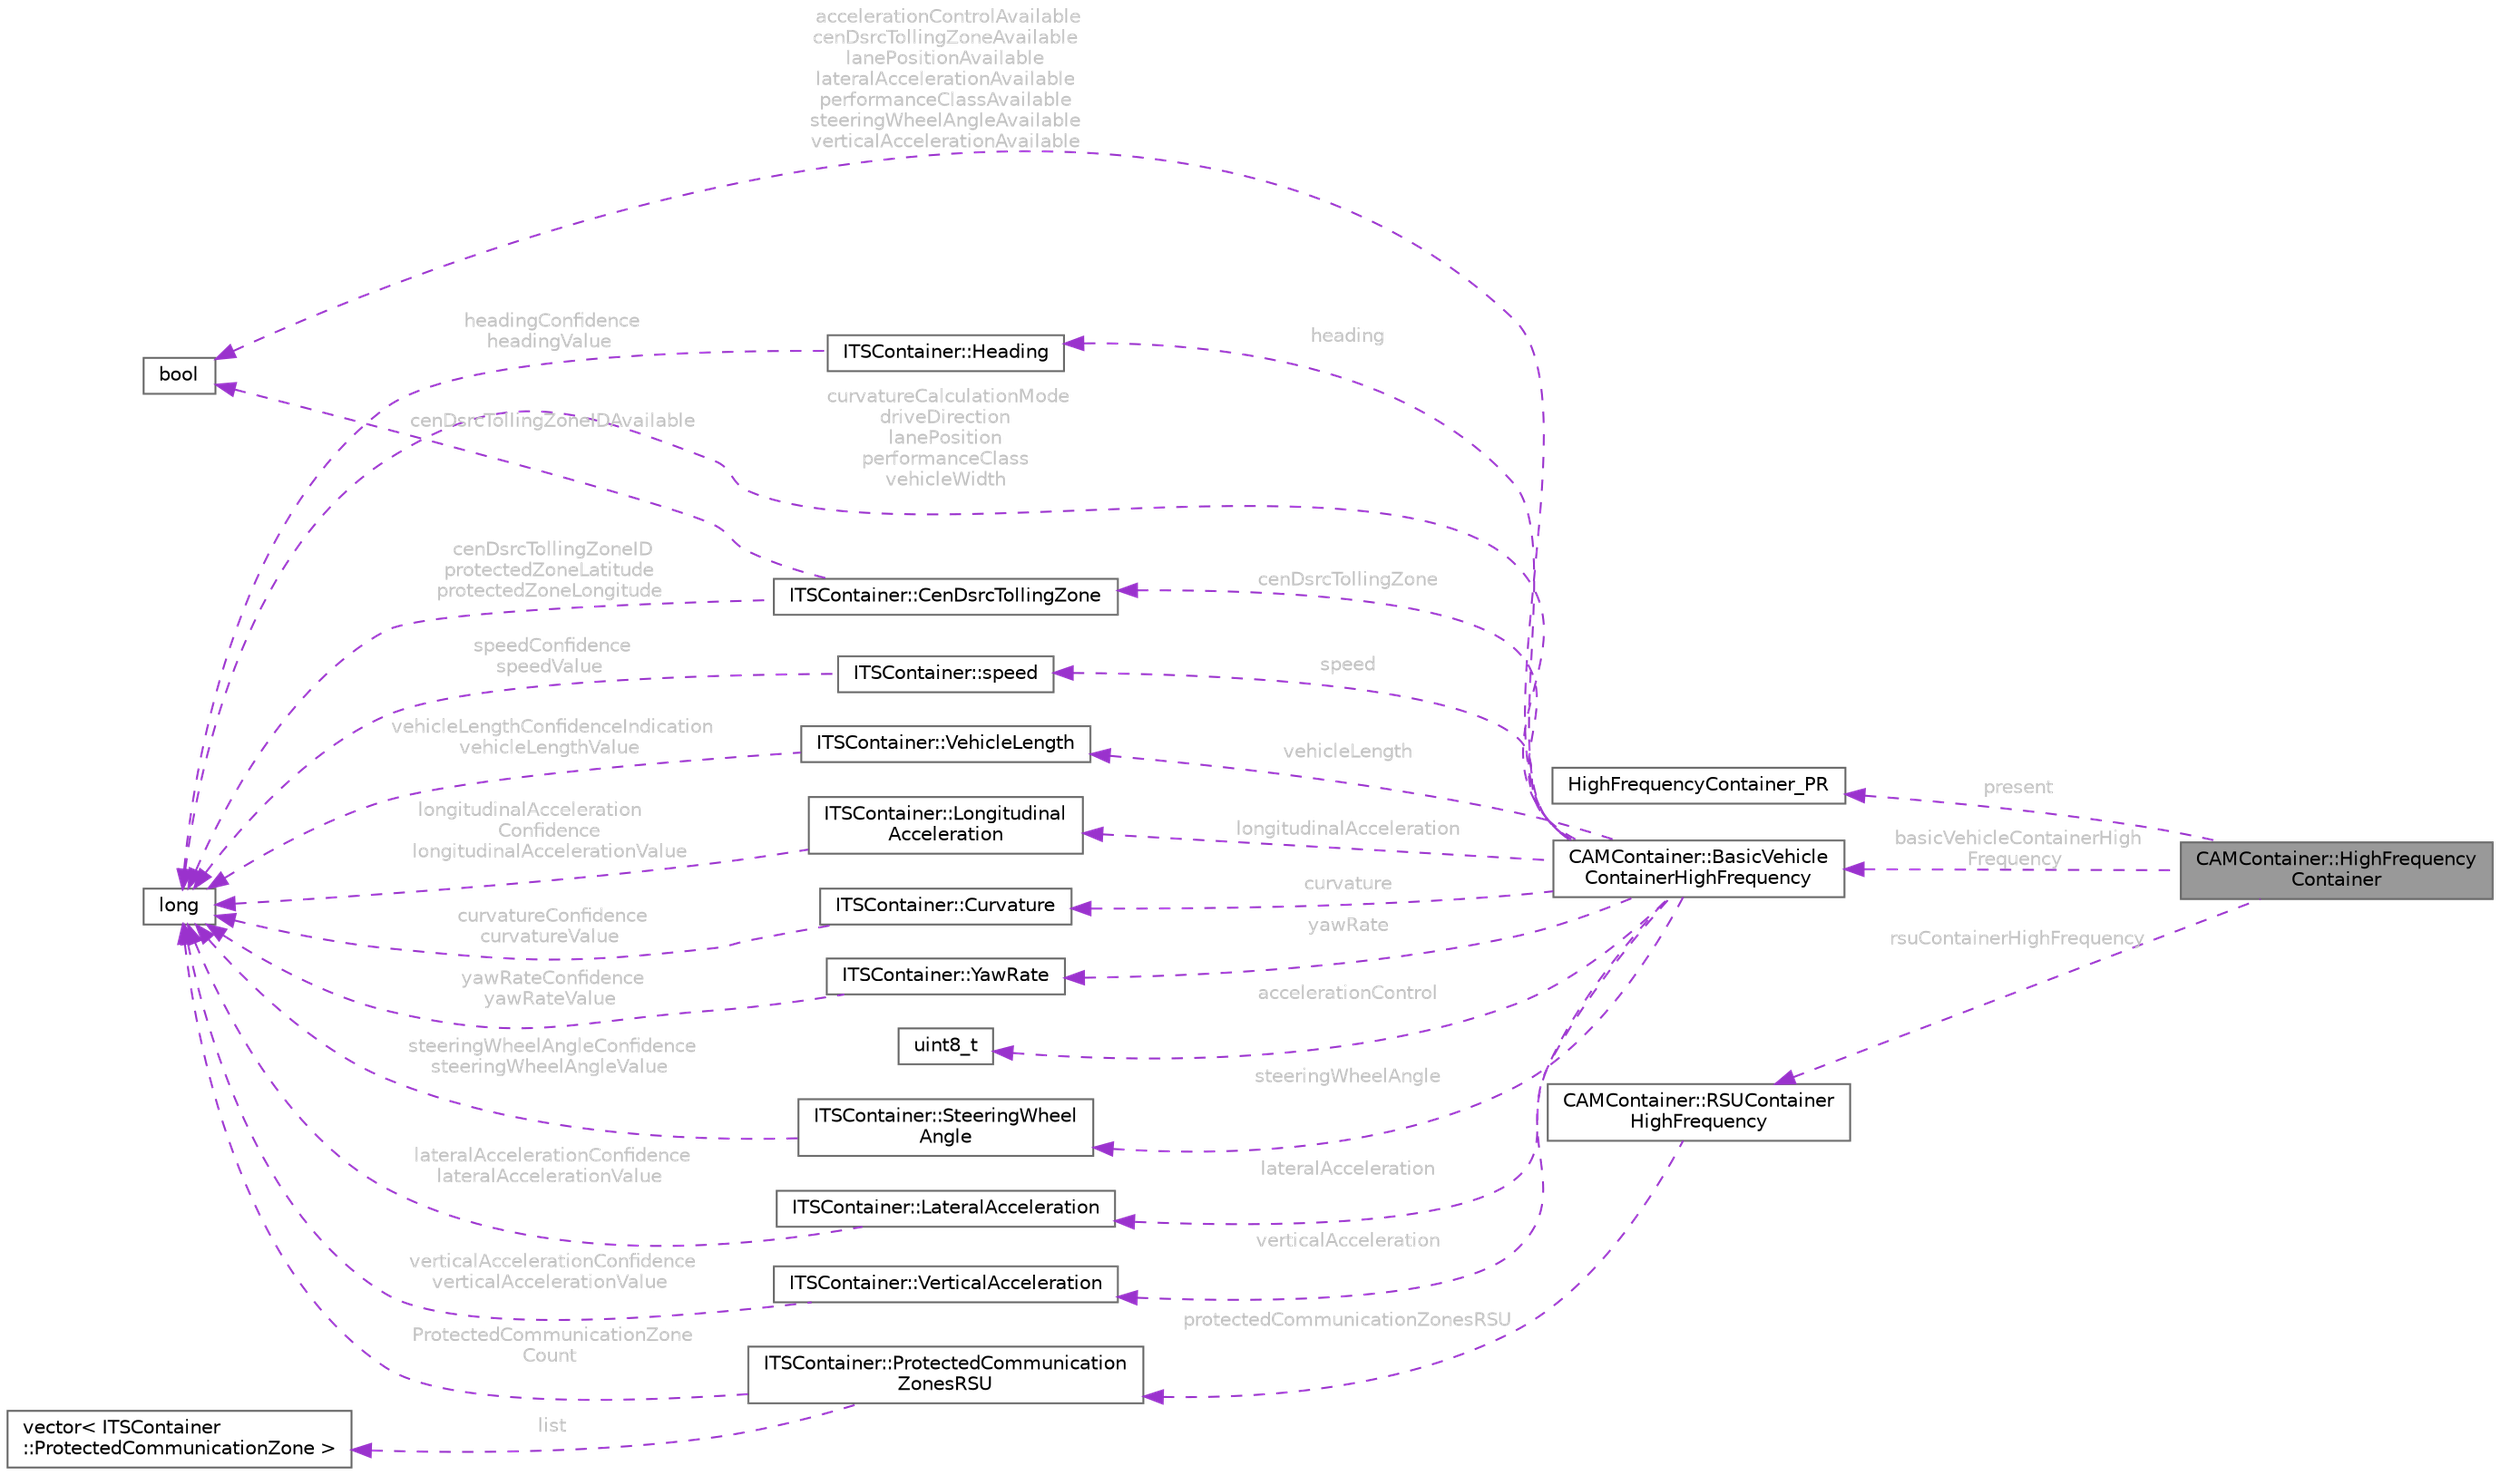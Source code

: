 digraph "CAMContainer::HighFrequencyContainer"
{
 // INTERACTIVE_SVG=YES
 // LATEX_PDF_SIZE
  bgcolor="transparent";
  edge [fontname=Helvetica,fontsize=10,labelfontname=Helvetica,labelfontsize=10];
  node [fontname=Helvetica,fontsize=10,shape=box,height=0.2,width=0.4];
  rankdir="LR";
  Node1 [id="Node000001",label="CAMContainer::HighFrequency\lContainer",height=0.2,width=0.4,color="gray40", fillcolor="grey60", style="filled", fontcolor="black",tooltip=" "];
  Node2 -> Node1 [id="edge1_Node000001_Node000002",dir="back",color="darkorchid3",style="dashed",tooltip=" ",label=" present",fontcolor="grey" ];
  Node2 [id="Node000002",label="HighFrequencyContainer_PR",height=0.2,width=0.4,color="gray40", fillcolor="white", style="filled",tooltip=" "];
  Node3 -> Node1 [id="edge2_Node000001_Node000003",dir="back",color="darkorchid3",style="dashed",tooltip=" ",label=" basicVehicleContainerHigh\lFrequency",fontcolor="grey" ];
  Node3 [id="Node000003",label="CAMContainer::BasicVehicle\lContainerHighFrequency",height=0.2,width=0.4,color="gray40", fillcolor="white", style="filled",URL="$d5/d2e/structCAMContainer_1_1BasicVehicleContainerHighFrequency.html",tooltip=" "];
  Node4 -> Node3 [id="edge3_Node000003_Node000004",dir="back",color="darkorchid3",style="dashed",tooltip=" ",label=" heading",fontcolor="grey" ];
  Node4 [id="Node000004",label="ITSContainer::Heading",height=0.2,width=0.4,color="gray40", fillcolor="white", style="filled",URL="$de/d41/structITSContainer_1_1Heading.html",tooltip=" "];
  Node5 -> Node4 [id="edge4_Node000004_Node000005",dir="back",color="darkorchid3",style="dashed",tooltip=" ",label=" headingConfidence\nheadingValue",fontcolor="grey" ];
  Node5 [id="Node000005",label="long",height=0.2,width=0.4,color="gray40", fillcolor="white", style="filled",tooltip=" "];
  Node6 -> Node3 [id="edge5_Node000003_Node000006",dir="back",color="darkorchid3",style="dashed",tooltip=" ",label=" speed",fontcolor="grey" ];
  Node6 [id="Node000006",label="ITSContainer::speed",height=0.2,width=0.4,color="gray40", fillcolor="white", style="filled",URL="$d9/d8a/structITSContainer_1_1speed.html",tooltip=" "];
  Node5 -> Node6 [id="edge6_Node000006_Node000005",dir="back",color="darkorchid3",style="dashed",tooltip=" ",label=" speedConfidence\nspeedValue",fontcolor="grey" ];
  Node5 -> Node3 [id="edge7_Node000003_Node000005",dir="back",color="darkorchid3",style="dashed",tooltip=" ",label=" curvatureCalculationMode\ndriveDirection\nlanePosition\nperformanceClass\nvehicleWidth",fontcolor="grey" ];
  Node7 -> Node3 [id="edge8_Node000003_Node000007",dir="back",color="darkorchid3",style="dashed",tooltip=" ",label=" vehicleLength",fontcolor="grey" ];
  Node7 [id="Node000007",label="ITSContainer::VehicleLength",height=0.2,width=0.4,color="gray40", fillcolor="white", style="filled",URL="$d4/dff/structITSContainer_1_1VehicleLength.html",tooltip=" "];
  Node5 -> Node7 [id="edge9_Node000007_Node000005",dir="back",color="darkorchid3",style="dashed",tooltip=" ",label=" vehicleLengthConfidenceIndication\nvehicleLengthValue",fontcolor="grey" ];
  Node8 -> Node3 [id="edge10_Node000003_Node000008",dir="back",color="darkorchid3",style="dashed",tooltip=" ",label=" longitudinalAcceleration",fontcolor="grey" ];
  Node8 [id="Node000008",label="ITSContainer::Longitudinal\lAcceleration",height=0.2,width=0.4,color="gray40", fillcolor="white", style="filled",URL="$d5/d45/structITSContainer_1_1LongitudinalAcceleration.html",tooltip=" "];
  Node5 -> Node8 [id="edge11_Node000008_Node000005",dir="back",color="darkorchid3",style="dashed",tooltip=" ",label=" longitudinalAcceleration\lConfidence\nlongitudinalAccelerationValue",fontcolor="grey" ];
  Node9 -> Node3 [id="edge12_Node000003_Node000009",dir="back",color="darkorchid3",style="dashed",tooltip=" ",label=" curvature",fontcolor="grey" ];
  Node9 [id="Node000009",label="ITSContainer::Curvature",height=0.2,width=0.4,color="gray40", fillcolor="white", style="filled",URL="$d1/df4/structITSContainer_1_1Curvature.html",tooltip=" "];
  Node5 -> Node9 [id="edge13_Node000009_Node000005",dir="back",color="darkorchid3",style="dashed",tooltip=" ",label=" curvatureConfidence\ncurvatureValue",fontcolor="grey" ];
  Node10 -> Node3 [id="edge14_Node000003_Node000010",dir="back",color="darkorchid3",style="dashed",tooltip=" ",label=" yawRate",fontcolor="grey" ];
  Node10 [id="Node000010",label="ITSContainer::YawRate",height=0.2,width=0.4,color="gray40", fillcolor="white", style="filled",URL="$d8/db5/structITSContainer_1_1YawRate.html",tooltip=" "];
  Node5 -> Node10 [id="edge15_Node000010_Node000005",dir="back",color="darkorchid3",style="dashed",tooltip=" ",label=" yawRateConfidence\nyawRateValue",fontcolor="grey" ];
  Node11 -> Node3 [id="edge16_Node000003_Node000011",dir="back",color="darkorchid3",style="dashed",tooltip=" ",label=" accelerationControlAvailable\ncenDsrcTollingZoneAvailable\nlanePositionAvailable\nlateralAccelerationAvailable\nperformanceClassAvailable\nsteeringWheelAngleAvailable\nverticalAccelerationAvailable",fontcolor="grey" ];
  Node11 [id="Node000011",label="bool",height=0.2,width=0.4,color="gray40", fillcolor="white", style="filled",tooltip=" "];
  Node12 -> Node3 [id="edge17_Node000003_Node000012",dir="back",color="darkorchid3",style="dashed",tooltip=" ",label=" accelerationControl",fontcolor="grey" ];
  Node12 [id="Node000012",label="uint8_t",height=0.2,width=0.4,color="gray40", fillcolor="white", style="filled",tooltip=" "];
  Node13 -> Node3 [id="edge18_Node000003_Node000013",dir="back",color="darkorchid3",style="dashed",tooltip=" ",label=" steeringWheelAngle",fontcolor="grey" ];
  Node13 [id="Node000013",label="ITSContainer::SteeringWheel\lAngle",height=0.2,width=0.4,color="gray40", fillcolor="white", style="filled",URL="$d5/d42/structITSContainer_1_1SteeringWheelAngle.html",tooltip=" "];
  Node5 -> Node13 [id="edge19_Node000013_Node000005",dir="back",color="darkorchid3",style="dashed",tooltip=" ",label=" steeringWheelAngleConfidence\nsteeringWheelAngleValue",fontcolor="grey" ];
  Node14 -> Node3 [id="edge20_Node000003_Node000014",dir="back",color="darkorchid3",style="dashed",tooltip=" ",label=" lateralAcceleration",fontcolor="grey" ];
  Node14 [id="Node000014",label="ITSContainer::LateralAcceleration",height=0.2,width=0.4,color="gray40", fillcolor="white", style="filled",URL="$d4/d3f/structITSContainer_1_1LateralAcceleration.html",tooltip=" "];
  Node5 -> Node14 [id="edge21_Node000014_Node000005",dir="back",color="darkorchid3",style="dashed",tooltip=" ",label=" lateralAccelerationConfidence\nlateralAccelerationValue",fontcolor="grey" ];
  Node15 -> Node3 [id="edge22_Node000003_Node000015",dir="back",color="darkorchid3",style="dashed",tooltip=" ",label=" verticalAcceleration",fontcolor="grey" ];
  Node15 [id="Node000015",label="ITSContainer::VerticalAcceleration",height=0.2,width=0.4,color="gray40", fillcolor="white", style="filled",URL="$de/d6b/structITSContainer_1_1VerticalAcceleration.html",tooltip=" "];
  Node5 -> Node15 [id="edge23_Node000015_Node000005",dir="back",color="darkorchid3",style="dashed",tooltip=" ",label=" verticalAccelerationConfidence\nverticalAccelerationValue",fontcolor="grey" ];
  Node16 -> Node3 [id="edge24_Node000003_Node000016",dir="back",color="darkorchid3",style="dashed",tooltip=" ",label=" cenDsrcTollingZone",fontcolor="grey" ];
  Node16 [id="Node000016",label="ITSContainer::CenDsrcTollingZone",height=0.2,width=0.4,color="gray40", fillcolor="white", style="filled",URL="$d9/dd6/structITSContainer_1_1CenDsrcTollingZone.html",tooltip=" "];
  Node5 -> Node16 [id="edge25_Node000016_Node000005",dir="back",color="darkorchid3",style="dashed",tooltip=" ",label=" cenDsrcTollingZoneID\nprotectedZoneLatitude\nprotectedZoneLongitude",fontcolor="grey" ];
  Node11 -> Node16 [id="edge26_Node000016_Node000011",dir="back",color="darkorchid3",style="dashed",tooltip=" ",label=" cenDsrcTollingZoneIDAvailable",fontcolor="grey" ];
  Node17 -> Node1 [id="edge27_Node000001_Node000017",dir="back",color="darkorchid3",style="dashed",tooltip=" ",label=" rsuContainerHighFrequency",fontcolor="grey" ];
  Node17 [id="Node000017",label="CAMContainer::RSUContainer\lHighFrequency",height=0.2,width=0.4,color="gray40", fillcolor="white", style="filled",URL="$d4/d2a/structCAMContainer_1_1RSUContainerHighFrequency.html",tooltip=" "];
  Node18 -> Node17 [id="edge28_Node000017_Node000018",dir="back",color="darkorchid3",style="dashed",tooltip=" ",label=" protectedCommunicationZonesRSU",fontcolor="grey" ];
  Node18 [id="Node000018",label="ITSContainer::ProtectedCommunication\lZonesRSU",height=0.2,width=0.4,color="gray40", fillcolor="white", style="filled",URL="$dd/dfd/structITSContainer_1_1ProtectedCommunicationZonesRSU.html",tooltip=" "];
  Node5 -> Node18 [id="edge29_Node000018_Node000005",dir="back",color="darkorchid3",style="dashed",tooltip=" ",label=" ProtectedCommunicationZone\lCount",fontcolor="grey" ];
  Node19 -> Node18 [id="edge30_Node000018_Node000019",dir="back",color="darkorchid3",style="dashed",tooltip=" ",label=" list",fontcolor="grey" ];
  Node19 [id="Node000019",label="vector\< ITSContainer\l::ProtectedCommunicationZone \>",height=0.2,width=0.4,color="gray40", fillcolor="white", style="filled",tooltip=" "];
}

